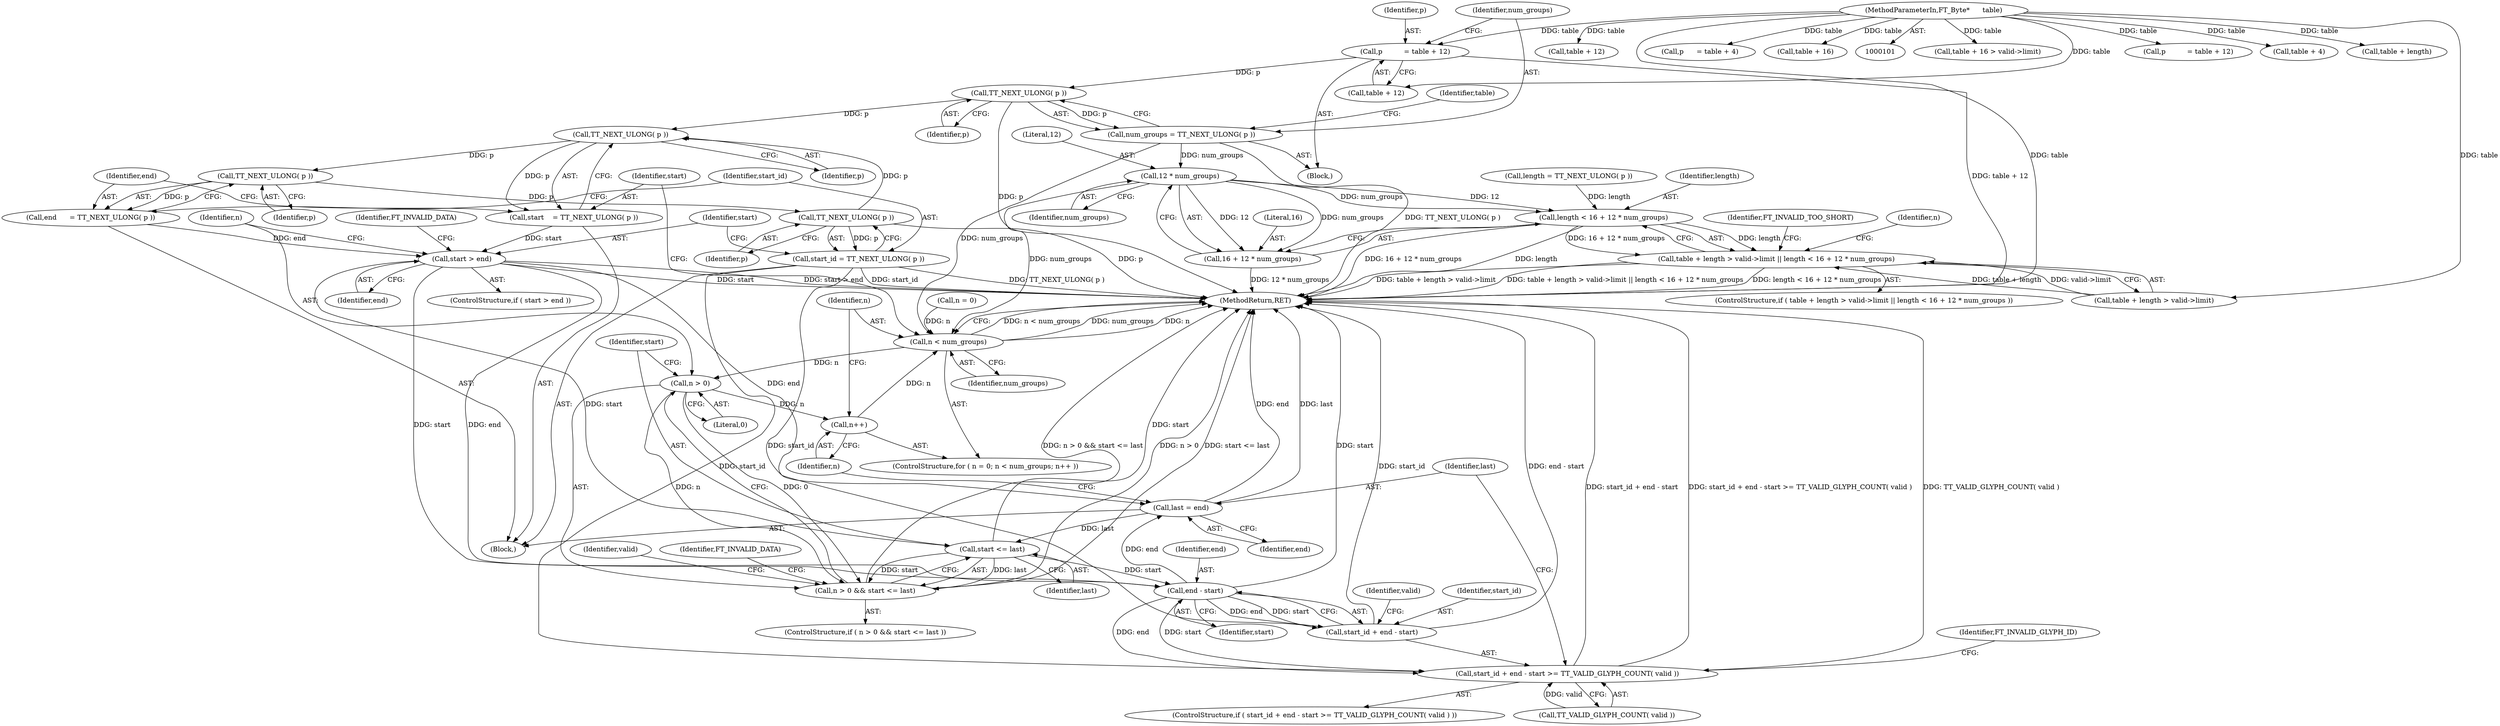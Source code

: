 digraph "1_savannah_a18788b14db60ae3673f932249cd02d33a227c4e_0@pointer" {
"1000131" [label="(Call,p          = table + 12)"];
"1000102" [label="(MethodParameterIn,FT_Byte*      table)"];
"1000138" [label="(Call,TT_NEXT_ULONG( p ))"];
"1000136" [label="(Call,num_groups = TT_NEXT_ULONG( p ))"];
"1000153" [label="(Call,12 * num_groups)"];
"1000149" [label="(Call,length < 16 + 12 * num_groups)"];
"1000141" [label="(Call,table + length > valid->limit || length < 16 + 12 * num_groups)"];
"1000151" [label="(Call,16 + 12 * num_groups)"];
"1000161" [label="(Call,n < num_groups)"];
"1000186" [label="(Call,n > 0)"];
"1000164" [label="(Call,n++)"];
"1000185" [label="(Call,n > 0 && start <= last)"];
"1000169" [label="(Call,TT_NEXT_ULONG( p ))"];
"1000167" [label="(Call,start    = TT_NEXT_ULONG( p ))"];
"1000180" [label="(Call,start > end)"];
"1000189" [label="(Call,start <= last)"];
"1000204" [label="(Call,end - start)"];
"1000201" [label="(Call,start_id + end - start >= TT_VALID_GLYPH_COUNT( valid ))"];
"1000202" [label="(Call,start_id + end - start)"];
"1000210" [label="(Call,last = end)"];
"1000173" [label="(Call,TT_NEXT_ULONG( p ))"];
"1000171" [label="(Call,end      = TT_NEXT_ULONG( p ))"];
"1000177" [label="(Call,TT_NEXT_ULONG( p ))"];
"1000175" [label="(Call,start_id = TT_NEXT_ULONG( p ))"];
"1000150" [label="(Identifier,length)"];
"1000204" [label="(Call,end - start)"];
"1000137" [label="(Identifier,num_groups)"];
"1000109" [label="(Call,table + 16 > valid->limit)"];
"1000171" [label="(Call,end      = TT_NEXT_ULONG( p ))"];
"1000149" [label="(Call,length < 16 + 12 * num_groups)"];
"1000102" [label="(MethodParameterIn,FT_Byte*      table)"];
"1000141" [label="(Call,table + length > valid->limit || length < 16 + 12 * num_groups)"];
"1000151" [label="(Call,16 + 12 * num_groups)"];
"1000126" [label="(Call,p          = table + 12)"];
"1000162" [label="(Identifier,n)"];
"1000153" [label="(Call,12 * num_groups)"];
"1000167" [label="(Call,start    = TT_NEXT_ULONG( p ))"];
"1000202" [label="(Call,start_id + end - start)"];
"1000201" [label="(Call,start_id + end - start >= TT_VALID_GLYPH_COUNT( valid ))"];
"1000211" [label="(Identifier,last)"];
"1000213" [label="(MethodReturn,RET)"];
"1000156" [label="(Identifier,FT_INVALID_TOO_SHORT)"];
"1000184" [label="(ControlStructure,if ( n > 0 && start <= last ))"];
"1000208" [label="(Identifier,valid)"];
"1000165" [label="(Identifier,n)"];
"1000122" [label="(Call,length = TT_NEXT_ULONG( p ))"];
"1000164" [label="(Call,n++)"];
"1000152" [label="(Literal,16)"];
"1000189" [label="(Call,start <= last)"];
"1000180" [label="(Call,start > end)"];
"1000175" [label="(Call,start_id = TT_NEXT_ULONG( p ))"];
"1000192" [label="(Identifier,FT_INVALID_DATA)"];
"1000177" [label="(Call,TT_NEXT_ULONG( p ))"];
"1000178" [label="(Identifier,p)"];
"1000119" [label="(Call,table + 4)"];
"1000210" [label="(Call,last = end)"];
"1000157" [label="(ControlStructure,for ( n = 0; n < num_groups; n++ ))"];
"1000212" [label="(Identifier,end)"];
"1000139" [label="(Identifier,p)"];
"1000182" [label="(Identifier,end)"];
"1000159" [label="(Identifier,n)"];
"1000181" [label="(Identifier,start)"];
"1000163" [label="(Identifier,num_groups)"];
"1000161" [label="(Call,n < num_groups)"];
"1000186" [label="(Call,n > 0)"];
"1000190" [label="(Identifier,start)"];
"1000170" [label="(Identifier,p)"];
"1000143" [label="(Call,table + length)"];
"1000174" [label="(Identifier,p)"];
"1000136" [label="(Call,num_groups = TT_NEXT_ULONG( p ))"];
"1000131" [label="(Call,p          = table + 12)"];
"1000191" [label="(Identifier,last)"];
"1000132" [label="(Identifier,p)"];
"1000166" [label="(Block,)"];
"1000176" [label="(Identifier,start_id)"];
"1000104" [label="(Block,)"];
"1000188" [label="(Literal,0)"];
"1000187" [label="(Identifier,n)"];
"1000200" [label="(ControlStructure,if ( start_id + end - start >= TT_VALID_GLYPH_COUNT( valid ) ))"];
"1000128" [label="(Call,table + 12)"];
"1000133" [label="(Call,table + 12)"];
"1000155" [label="(Identifier,num_groups)"];
"1000158" [label="(Call,n = 0)"];
"1000138" [label="(Call,TT_NEXT_ULONG( p ))"];
"1000173" [label="(Call,TT_NEXT_ULONG( p ))"];
"1000179" [label="(ControlStructure,if ( start > end ))"];
"1000183" [label="(Identifier,FT_INVALID_DATA)"];
"1000209" [label="(Identifier,FT_INVALID_GLYPH_ID)"];
"1000169" [label="(Call,TT_NEXT_ULONG( p ))"];
"1000154" [label="(Literal,12)"];
"1000140" [label="(ControlStructure,if ( table + length > valid->limit || length < 16 + 12 * num_groups ))"];
"1000172" [label="(Identifier,end)"];
"1000206" [label="(Identifier,start)"];
"1000142" [label="(Call,table + length > valid->limit)"];
"1000205" [label="(Identifier,end)"];
"1000203" [label="(Identifier,start_id)"];
"1000117" [label="(Call,p      = table + 4)"];
"1000196" [label="(Identifier,valid)"];
"1000168" [label="(Identifier,start)"];
"1000207" [label="(Call,TT_VALID_GLYPH_COUNT( valid ))"];
"1000185" [label="(Call,n > 0 && start <= last)"];
"1000144" [label="(Identifier,table)"];
"1000110" [label="(Call,table + 16)"];
"1000131" -> "1000104"  [label="AST: "];
"1000131" -> "1000133"  [label="CFG: "];
"1000132" -> "1000131"  [label="AST: "];
"1000133" -> "1000131"  [label="AST: "];
"1000137" -> "1000131"  [label="CFG: "];
"1000131" -> "1000213"  [label="DDG: table + 12"];
"1000102" -> "1000131"  [label="DDG: table"];
"1000131" -> "1000138"  [label="DDG: p"];
"1000102" -> "1000101"  [label="AST: "];
"1000102" -> "1000213"  [label="DDG: table"];
"1000102" -> "1000109"  [label="DDG: table"];
"1000102" -> "1000110"  [label="DDG: table"];
"1000102" -> "1000117"  [label="DDG: table"];
"1000102" -> "1000119"  [label="DDG: table"];
"1000102" -> "1000126"  [label="DDG: table"];
"1000102" -> "1000128"  [label="DDG: table"];
"1000102" -> "1000133"  [label="DDG: table"];
"1000102" -> "1000142"  [label="DDG: table"];
"1000102" -> "1000143"  [label="DDG: table"];
"1000138" -> "1000136"  [label="AST: "];
"1000138" -> "1000139"  [label="CFG: "];
"1000139" -> "1000138"  [label="AST: "];
"1000136" -> "1000138"  [label="CFG: "];
"1000138" -> "1000213"  [label="DDG: p"];
"1000138" -> "1000136"  [label="DDG: p"];
"1000138" -> "1000169"  [label="DDG: p"];
"1000136" -> "1000104"  [label="AST: "];
"1000137" -> "1000136"  [label="AST: "];
"1000144" -> "1000136"  [label="CFG: "];
"1000136" -> "1000213"  [label="DDG: TT_NEXT_ULONG( p )"];
"1000136" -> "1000153"  [label="DDG: num_groups"];
"1000136" -> "1000161"  [label="DDG: num_groups"];
"1000153" -> "1000151"  [label="AST: "];
"1000153" -> "1000155"  [label="CFG: "];
"1000154" -> "1000153"  [label="AST: "];
"1000155" -> "1000153"  [label="AST: "];
"1000151" -> "1000153"  [label="CFG: "];
"1000153" -> "1000149"  [label="DDG: 12"];
"1000153" -> "1000149"  [label="DDG: num_groups"];
"1000153" -> "1000151"  [label="DDG: 12"];
"1000153" -> "1000151"  [label="DDG: num_groups"];
"1000153" -> "1000161"  [label="DDG: num_groups"];
"1000149" -> "1000141"  [label="AST: "];
"1000149" -> "1000151"  [label="CFG: "];
"1000150" -> "1000149"  [label="AST: "];
"1000151" -> "1000149"  [label="AST: "];
"1000141" -> "1000149"  [label="CFG: "];
"1000149" -> "1000213"  [label="DDG: 16 + 12 * num_groups"];
"1000149" -> "1000213"  [label="DDG: length"];
"1000149" -> "1000141"  [label="DDG: length"];
"1000149" -> "1000141"  [label="DDG: 16 + 12 * num_groups"];
"1000122" -> "1000149"  [label="DDG: length"];
"1000141" -> "1000140"  [label="AST: "];
"1000141" -> "1000142"  [label="CFG: "];
"1000142" -> "1000141"  [label="AST: "];
"1000156" -> "1000141"  [label="CFG: "];
"1000159" -> "1000141"  [label="CFG: "];
"1000141" -> "1000213"  [label="DDG: table + length > valid->limit"];
"1000141" -> "1000213"  [label="DDG: table + length > valid->limit || length < 16 + 12 * num_groups"];
"1000141" -> "1000213"  [label="DDG: length < 16 + 12 * num_groups"];
"1000142" -> "1000141"  [label="DDG: table + length"];
"1000142" -> "1000141"  [label="DDG: valid->limit"];
"1000152" -> "1000151"  [label="AST: "];
"1000151" -> "1000213"  [label="DDG: 12 * num_groups"];
"1000161" -> "1000157"  [label="AST: "];
"1000161" -> "1000163"  [label="CFG: "];
"1000162" -> "1000161"  [label="AST: "];
"1000163" -> "1000161"  [label="AST: "];
"1000168" -> "1000161"  [label="CFG: "];
"1000213" -> "1000161"  [label="CFG: "];
"1000161" -> "1000213"  [label="DDG: n < num_groups"];
"1000161" -> "1000213"  [label="DDG: num_groups"];
"1000161" -> "1000213"  [label="DDG: n"];
"1000158" -> "1000161"  [label="DDG: n"];
"1000164" -> "1000161"  [label="DDG: n"];
"1000161" -> "1000186"  [label="DDG: n"];
"1000186" -> "1000185"  [label="AST: "];
"1000186" -> "1000188"  [label="CFG: "];
"1000187" -> "1000186"  [label="AST: "];
"1000188" -> "1000186"  [label="AST: "];
"1000190" -> "1000186"  [label="CFG: "];
"1000185" -> "1000186"  [label="CFG: "];
"1000186" -> "1000164"  [label="DDG: n"];
"1000186" -> "1000185"  [label="DDG: n"];
"1000186" -> "1000185"  [label="DDG: 0"];
"1000164" -> "1000157"  [label="AST: "];
"1000164" -> "1000165"  [label="CFG: "];
"1000165" -> "1000164"  [label="AST: "];
"1000162" -> "1000164"  [label="CFG: "];
"1000185" -> "1000184"  [label="AST: "];
"1000185" -> "1000189"  [label="CFG: "];
"1000189" -> "1000185"  [label="AST: "];
"1000192" -> "1000185"  [label="CFG: "];
"1000196" -> "1000185"  [label="CFG: "];
"1000185" -> "1000213"  [label="DDG: n > 0 && start <= last"];
"1000185" -> "1000213"  [label="DDG: start <= last"];
"1000185" -> "1000213"  [label="DDG: n > 0"];
"1000189" -> "1000185"  [label="DDG: start"];
"1000189" -> "1000185"  [label="DDG: last"];
"1000169" -> "1000167"  [label="AST: "];
"1000169" -> "1000170"  [label="CFG: "];
"1000170" -> "1000169"  [label="AST: "];
"1000167" -> "1000169"  [label="CFG: "];
"1000169" -> "1000167"  [label="DDG: p"];
"1000177" -> "1000169"  [label="DDG: p"];
"1000169" -> "1000173"  [label="DDG: p"];
"1000167" -> "1000166"  [label="AST: "];
"1000168" -> "1000167"  [label="AST: "];
"1000172" -> "1000167"  [label="CFG: "];
"1000167" -> "1000180"  [label="DDG: start"];
"1000180" -> "1000179"  [label="AST: "];
"1000180" -> "1000182"  [label="CFG: "];
"1000181" -> "1000180"  [label="AST: "];
"1000182" -> "1000180"  [label="AST: "];
"1000183" -> "1000180"  [label="CFG: "];
"1000187" -> "1000180"  [label="CFG: "];
"1000180" -> "1000213"  [label="DDG: start"];
"1000180" -> "1000213"  [label="DDG: start > end"];
"1000171" -> "1000180"  [label="DDG: end"];
"1000180" -> "1000189"  [label="DDG: start"];
"1000180" -> "1000204"  [label="DDG: end"];
"1000180" -> "1000204"  [label="DDG: start"];
"1000180" -> "1000210"  [label="DDG: end"];
"1000189" -> "1000191"  [label="CFG: "];
"1000190" -> "1000189"  [label="AST: "];
"1000191" -> "1000189"  [label="AST: "];
"1000189" -> "1000213"  [label="DDG: start"];
"1000210" -> "1000189"  [label="DDG: last"];
"1000189" -> "1000204"  [label="DDG: start"];
"1000204" -> "1000202"  [label="AST: "];
"1000204" -> "1000206"  [label="CFG: "];
"1000205" -> "1000204"  [label="AST: "];
"1000206" -> "1000204"  [label="AST: "];
"1000202" -> "1000204"  [label="CFG: "];
"1000204" -> "1000213"  [label="DDG: start"];
"1000204" -> "1000201"  [label="DDG: end"];
"1000204" -> "1000201"  [label="DDG: start"];
"1000204" -> "1000202"  [label="DDG: end"];
"1000204" -> "1000202"  [label="DDG: start"];
"1000204" -> "1000210"  [label="DDG: end"];
"1000201" -> "1000200"  [label="AST: "];
"1000201" -> "1000207"  [label="CFG: "];
"1000202" -> "1000201"  [label="AST: "];
"1000207" -> "1000201"  [label="AST: "];
"1000209" -> "1000201"  [label="CFG: "];
"1000211" -> "1000201"  [label="CFG: "];
"1000201" -> "1000213"  [label="DDG: start_id + end - start >= TT_VALID_GLYPH_COUNT( valid )"];
"1000201" -> "1000213"  [label="DDG: TT_VALID_GLYPH_COUNT( valid )"];
"1000201" -> "1000213"  [label="DDG: start_id + end - start"];
"1000175" -> "1000201"  [label="DDG: start_id"];
"1000207" -> "1000201"  [label="DDG: valid"];
"1000203" -> "1000202"  [label="AST: "];
"1000208" -> "1000202"  [label="CFG: "];
"1000202" -> "1000213"  [label="DDG: start_id"];
"1000202" -> "1000213"  [label="DDG: end - start"];
"1000175" -> "1000202"  [label="DDG: start_id"];
"1000210" -> "1000166"  [label="AST: "];
"1000210" -> "1000212"  [label="CFG: "];
"1000211" -> "1000210"  [label="AST: "];
"1000212" -> "1000210"  [label="AST: "];
"1000165" -> "1000210"  [label="CFG: "];
"1000210" -> "1000213"  [label="DDG: end"];
"1000210" -> "1000213"  [label="DDG: last"];
"1000173" -> "1000171"  [label="AST: "];
"1000173" -> "1000174"  [label="CFG: "];
"1000174" -> "1000173"  [label="AST: "];
"1000171" -> "1000173"  [label="CFG: "];
"1000173" -> "1000171"  [label="DDG: p"];
"1000173" -> "1000177"  [label="DDG: p"];
"1000171" -> "1000166"  [label="AST: "];
"1000172" -> "1000171"  [label="AST: "];
"1000176" -> "1000171"  [label="CFG: "];
"1000177" -> "1000175"  [label="AST: "];
"1000177" -> "1000178"  [label="CFG: "];
"1000178" -> "1000177"  [label="AST: "];
"1000175" -> "1000177"  [label="CFG: "];
"1000177" -> "1000213"  [label="DDG: p"];
"1000177" -> "1000175"  [label="DDG: p"];
"1000175" -> "1000166"  [label="AST: "];
"1000176" -> "1000175"  [label="AST: "];
"1000181" -> "1000175"  [label="CFG: "];
"1000175" -> "1000213"  [label="DDG: start_id"];
"1000175" -> "1000213"  [label="DDG: TT_NEXT_ULONG( p )"];
}
